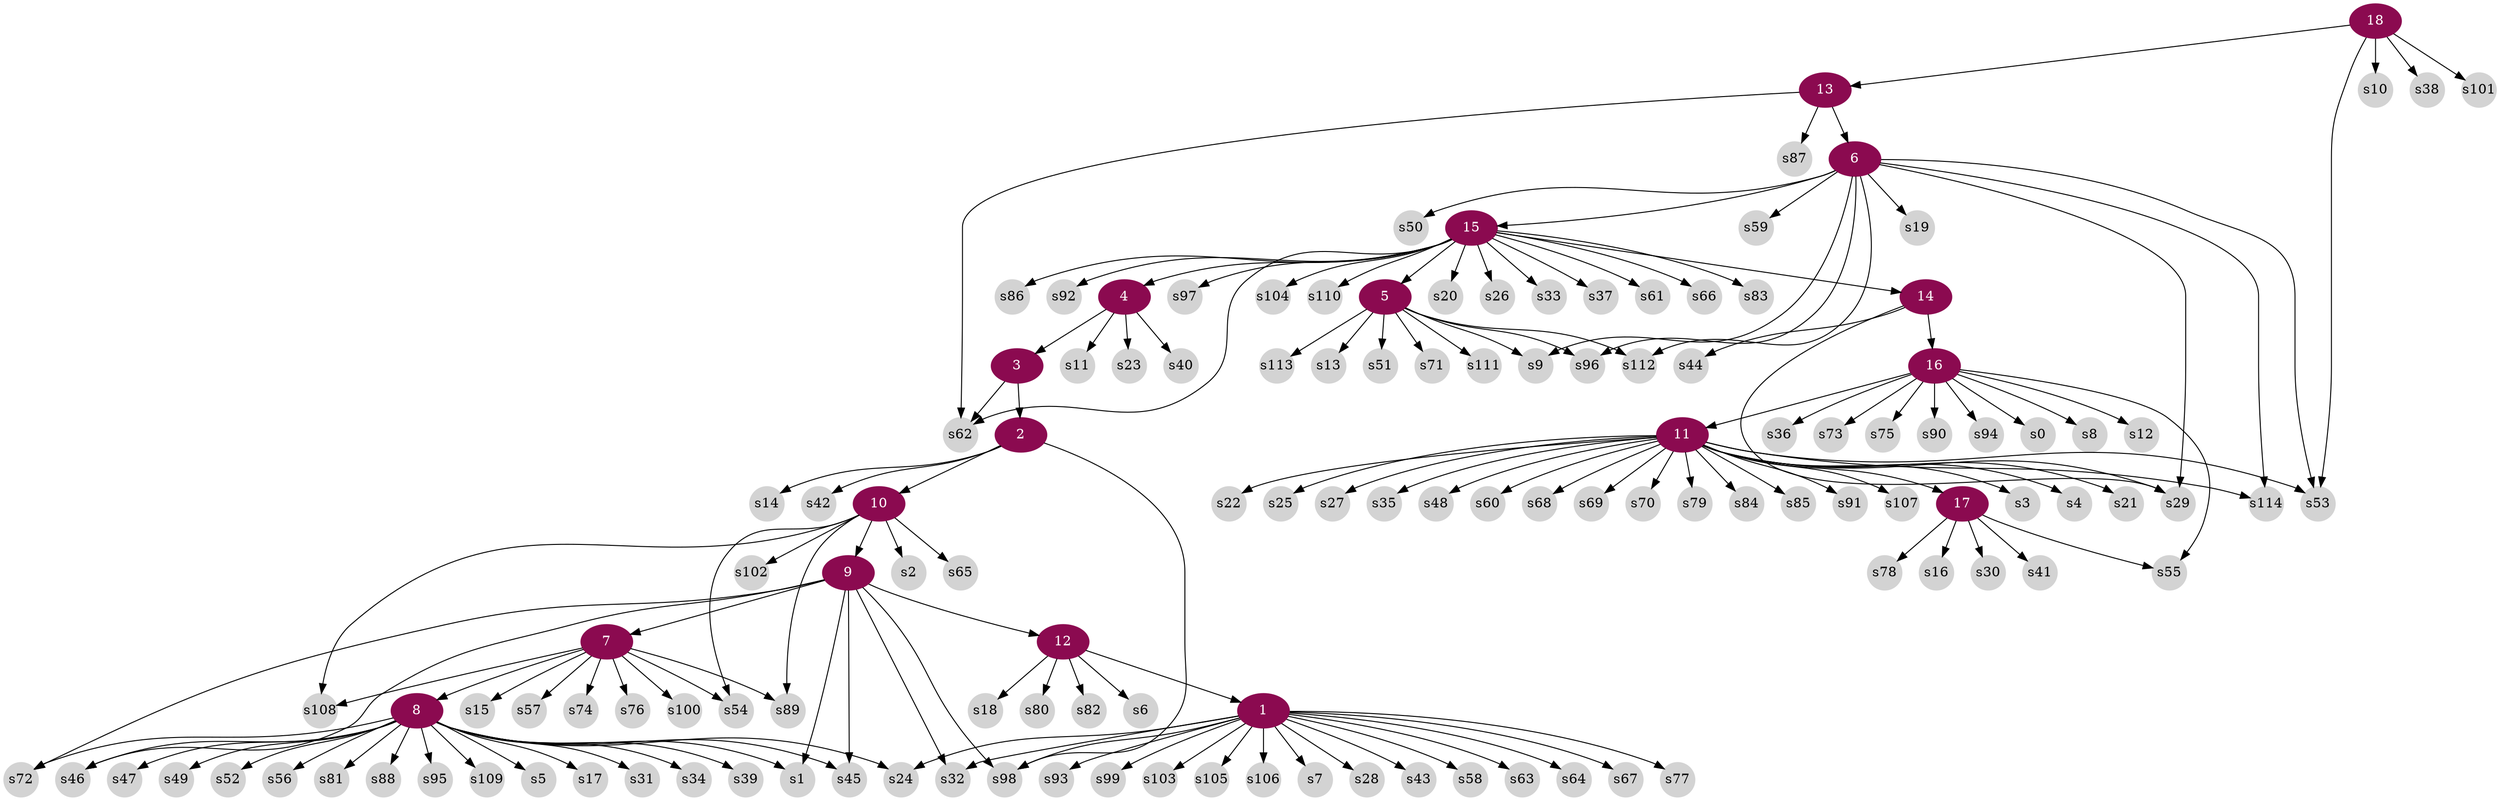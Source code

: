 digraph g{
node [color=deeppink4, style=filled, fontcolor=white];	
12 -> 1;
3 -> 2;
4 -> 3;
15 -> 4;
15 -> 5;
13 -> 6;
9 -> 7;
7 -> 8;
10 -> 9;
2 -> 10;
16 -> 11;
9 -> 12;
18 -> 13;
15 -> 14;
6 -> 15;
14 -> 16;
11 -> 17;
node [color=lightgrey, style=filled, fontcolor=black, shape=circle, fixedsize=true];  
1 -> s7;
1 -> s24;
1 -> s28;
1 -> s32;
1 -> s43;
1 -> s58;
1 -> s63;
1 -> s64;
1 -> s67;
1 -> s77;
1 -> s93;
1 -> s98;
1 -> s99;
1 -> s103;
1 -> s105;
1 -> s106;
2 -> s14;
2 -> s42;
2 -> s98;
3 -> s62;
4 -> s11;
4 -> s23;
4 -> s40;
5 -> s9;
5 -> s13;
5 -> s51;
5 -> s71;
5 -> s96;
5 -> s111;
5 -> s112;
5 -> s113;
6 -> s9;
6 -> s19;
6 -> s29;
6 -> s50;
6 -> s53;
6 -> s59;
6 -> s96;
6 -> s112;
6 -> s114;
7 -> s15;
7 -> s54;
7 -> s57;
7 -> s74;
7 -> s76;
7 -> s89;
7 -> s100;
7 -> s108;
8 -> s1;
8 -> s5;
8 -> s17;
8 -> s24;
8 -> s31;
8 -> s34;
8 -> s39;
8 -> s45;
8 -> s46;
8 -> s47;
8 -> s49;
8 -> s52;
8 -> s56;
8 -> s72;
8 -> s81;
8 -> s88;
8 -> s95;
8 -> s109;
9 -> s1;
9 -> s32;
9 -> s45;
9 -> s46;
9 -> s72;
9 -> s98;
10 -> s2;
10 -> s54;
10 -> s65;
10 -> s89;
10 -> s102;
10 -> s108;
11 -> s3;
11 -> s4;
11 -> s21;
11 -> s22;
11 -> s25;
11 -> s27;
11 -> s29;
11 -> s35;
11 -> s48;
11 -> s53;
11 -> s60;
11 -> s68;
11 -> s69;
11 -> s70;
11 -> s79;
11 -> s84;
11 -> s85;
11 -> s91;
11 -> s107;
11 -> s114;
12 -> s6;
12 -> s18;
12 -> s80;
12 -> s82;
13 -> s62;
13 -> s87;
14 -> s29;
14 -> s44;
15 -> s20;
15 -> s26;
15 -> s33;
15 -> s37;
15 -> s61;
15 -> s62;
15 -> s66;
15 -> s83;
15 -> s86;
15 -> s92;
15 -> s97;
15 -> s104;
15 -> s110;
16 -> s0;
16 -> s8;
16 -> s12;
16 -> s36;
16 -> s55;
16 -> s73;
16 -> s75;
16 -> s90;
16 -> s94;
17 -> s16;
17 -> s30;
17 -> s41;
17 -> s55;
17 -> s78;
18 -> s10;
18 -> s38;
18 -> s53;
18 -> s101;
}
